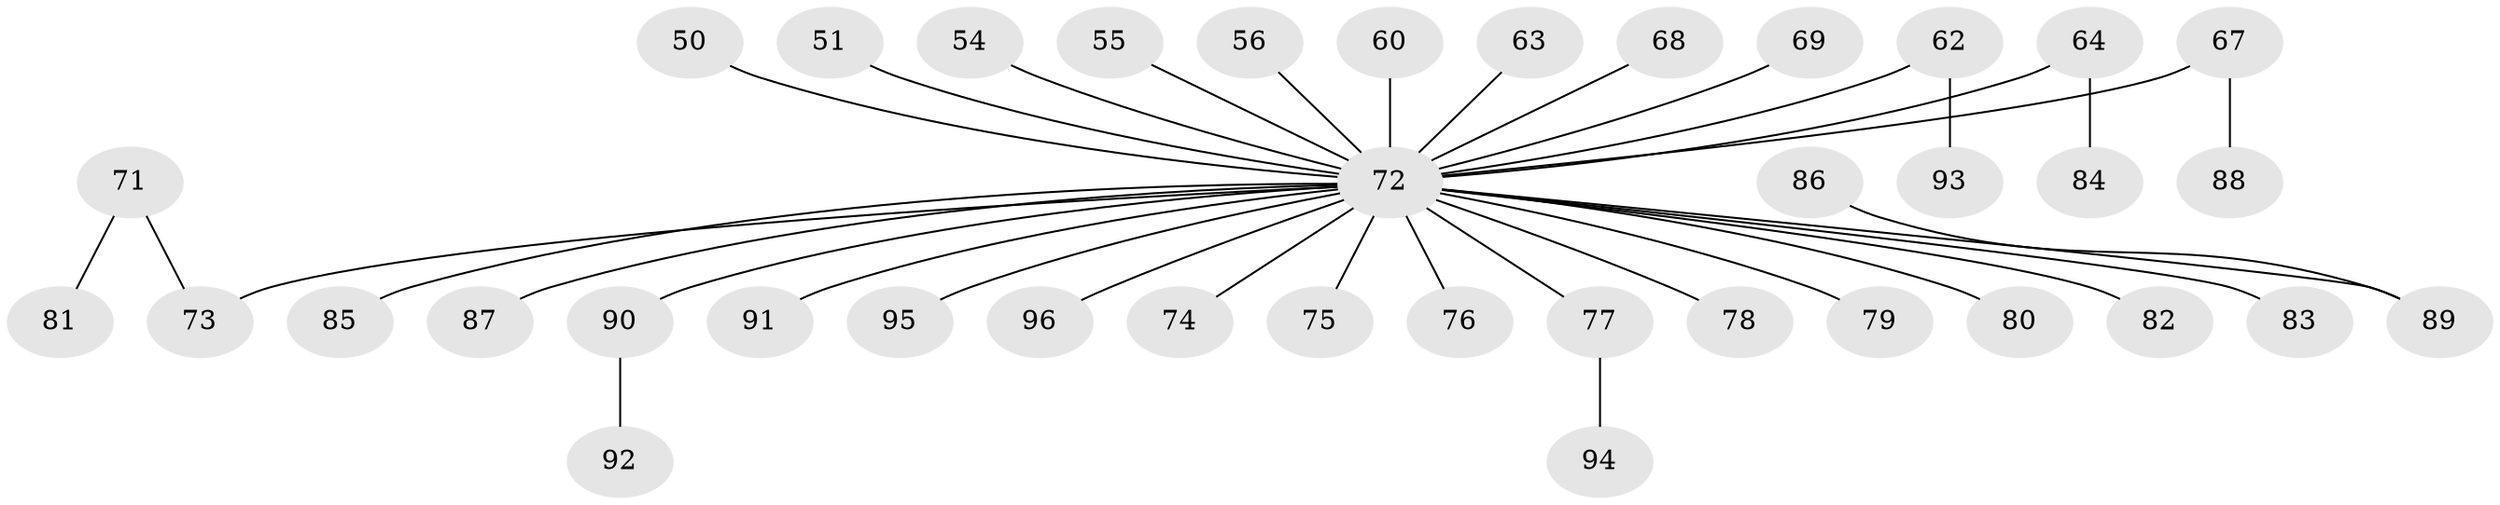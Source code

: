 // original degree distribution, {8: 0.010416666666666666, 4: 0.07291666666666667, 3: 0.125, 5: 0.020833333333333332, 2: 0.23958333333333334, 7: 0.010416666666666666, 1: 0.5104166666666666, 6: 0.010416666666666666}
// Generated by graph-tools (version 1.1) at 2025/55/03/04/25 21:55:40]
// undirected, 38 vertices, 37 edges
graph export_dot {
graph [start="1"]
  node [color=gray90,style=filled];
  50 [super="+46"];
  51;
  54;
  55;
  56;
  60;
  62;
  63;
  64 [super="+36"];
  67;
  68;
  69;
  71;
  72 [super="+3+2+53+14+5+9+20+26+16+17+22+24+30+32+66+34+45+47+48+49+70+59+61"];
  73 [super="+4+57+25+27+58"];
  74;
  75;
  76;
  77;
  78;
  79;
  80;
  81;
  82;
  83;
  84;
  85;
  86;
  87;
  88;
  89 [super="+40"];
  90;
  91;
  92;
  93;
  94;
  95;
  96 [super="+15"];
  50 -- 72;
  51 -- 72;
  54 -- 72;
  55 -- 72;
  56 -- 72;
  60 -- 72;
  62 -- 93;
  62 -- 72;
  63 -- 72;
  64 -- 84;
  64 -- 72;
  67 -- 88;
  67 -- 72;
  68 -- 72;
  69 -- 72;
  71 -- 81;
  71 -- 73;
  72 -- 80;
  72 -- 82;
  72 -- 85;
  72 -- 87;
  72 -- 73;
  72 -- 75;
  72 -- 83;
  72 -- 95;
  72 -- 89;
  72 -- 96;
  72 -- 91;
  72 -- 74;
  72 -- 76;
  72 -- 78;
  72 -- 90;
  72 -- 79;
  72 -- 77;
  77 -- 94;
  86 -- 89;
  90 -- 92;
}
